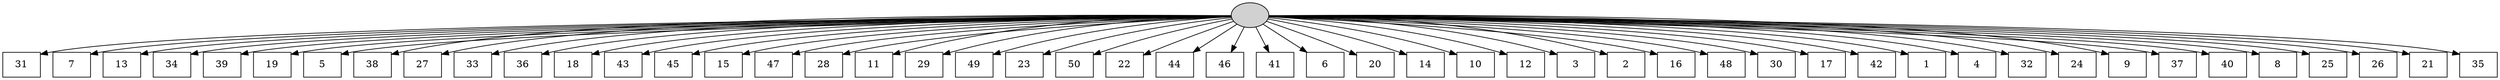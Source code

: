 digraph G {
0[style=filled, fillcolor=grey82, label=""];
1[shape=box,style=filled, fillcolor=white,label="31\n"];
2[shape=box,style=filled, fillcolor=white,label="7\n"];
3[shape=box,style=filled, fillcolor=white,label="13\n"];
4[shape=box,style=filled, fillcolor=white,label="34\n"];
5[shape=box,style=filled, fillcolor=white,label="39\n"];
6[shape=box,style=filled, fillcolor=white,label="19\n"];
7[shape=box,style=filled, fillcolor=white,label="5\n"];
8[shape=box,style=filled, fillcolor=white,label="38\n"];
9[shape=box,style=filled, fillcolor=white,label="27\n"];
10[shape=box,style=filled, fillcolor=white,label="33\n"];
11[shape=box,style=filled, fillcolor=white,label="36\n"];
12[shape=box,style=filled, fillcolor=white,label="18\n"];
13[shape=box,style=filled, fillcolor=white,label="43\n"];
14[shape=box,style=filled, fillcolor=white,label="45\n"];
15[shape=box,style=filled, fillcolor=white,label="15\n"];
16[shape=box,style=filled, fillcolor=white,label="47\n"];
17[shape=box,style=filled, fillcolor=white,label="28\n"];
18[shape=box,style=filled, fillcolor=white,label="11\n"];
19[shape=box,style=filled, fillcolor=white,label="29\n"];
20[shape=box,style=filled, fillcolor=white,label="49\n"];
21[shape=box,style=filled, fillcolor=white,label="23\n"];
22[shape=box,style=filled, fillcolor=white,label="50\n"];
23[shape=box,style=filled, fillcolor=white,label="22\n"];
24[shape=box,style=filled, fillcolor=white,label="44\n"];
25[shape=box,style=filled, fillcolor=white,label="46\n"];
26[shape=box,style=filled, fillcolor=white,label="41\n"];
27[shape=box,style=filled, fillcolor=white,label="6\n"];
28[shape=box,style=filled, fillcolor=white,label="20\n"];
29[shape=box,style=filled, fillcolor=white,label="14\n"];
30[shape=box,style=filled, fillcolor=white,label="10\n"];
31[shape=box,style=filled, fillcolor=white,label="12\n"];
32[shape=box,style=filled, fillcolor=white,label="3\n"];
33[shape=box,style=filled, fillcolor=white,label="2\n"];
34[shape=box,style=filled, fillcolor=white,label="16\n"];
35[shape=box,style=filled, fillcolor=white,label="48\n"];
36[shape=box,style=filled, fillcolor=white,label="30\n"];
37[shape=box,style=filled, fillcolor=white,label="17\n"];
38[shape=box,style=filled, fillcolor=white,label="42\n"];
39[shape=box,style=filled, fillcolor=white,label="1\n"];
40[shape=box,style=filled, fillcolor=white,label="4\n"];
41[shape=box,style=filled, fillcolor=white,label="32\n"];
42[shape=box,style=filled, fillcolor=white,label="24\n"];
43[shape=box,style=filled, fillcolor=white,label="9\n"];
44[shape=box,style=filled, fillcolor=white,label="37\n"];
45[shape=box,style=filled, fillcolor=white,label="40\n"];
46[shape=box,style=filled, fillcolor=white,label="8\n"];
47[shape=box,style=filled, fillcolor=white,label="25\n"];
48[shape=box,style=filled, fillcolor=white,label="26\n"];
49[shape=box,style=filled, fillcolor=white,label="21\n"];
50[shape=box,style=filled, fillcolor=white,label="35\n"];
0->1 ;
0->2 ;
0->3 ;
0->4 ;
0->5 ;
0->6 ;
0->7 ;
0->8 ;
0->9 ;
0->10 ;
0->11 ;
0->12 ;
0->13 ;
0->14 ;
0->15 ;
0->16 ;
0->17 ;
0->18 ;
0->19 ;
0->20 ;
0->21 ;
0->22 ;
0->23 ;
0->24 ;
0->25 ;
0->26 ;
0->27 ;
0->28 ;
0->29 ;
0->30 ;
0->31 ;
0->32 ;
0->33 ;
0->34 ;
0->35 ;
0->36 ;
0->37 ;
0->38 ;
0->39 ;
0->40 ;
0->41 ;
0->42 ;
0->43 ;
0->44 ;
0->45 ;
0->46 ;
0->47 ;
0->48 ;
0->49 ;
0->50 ;
}
